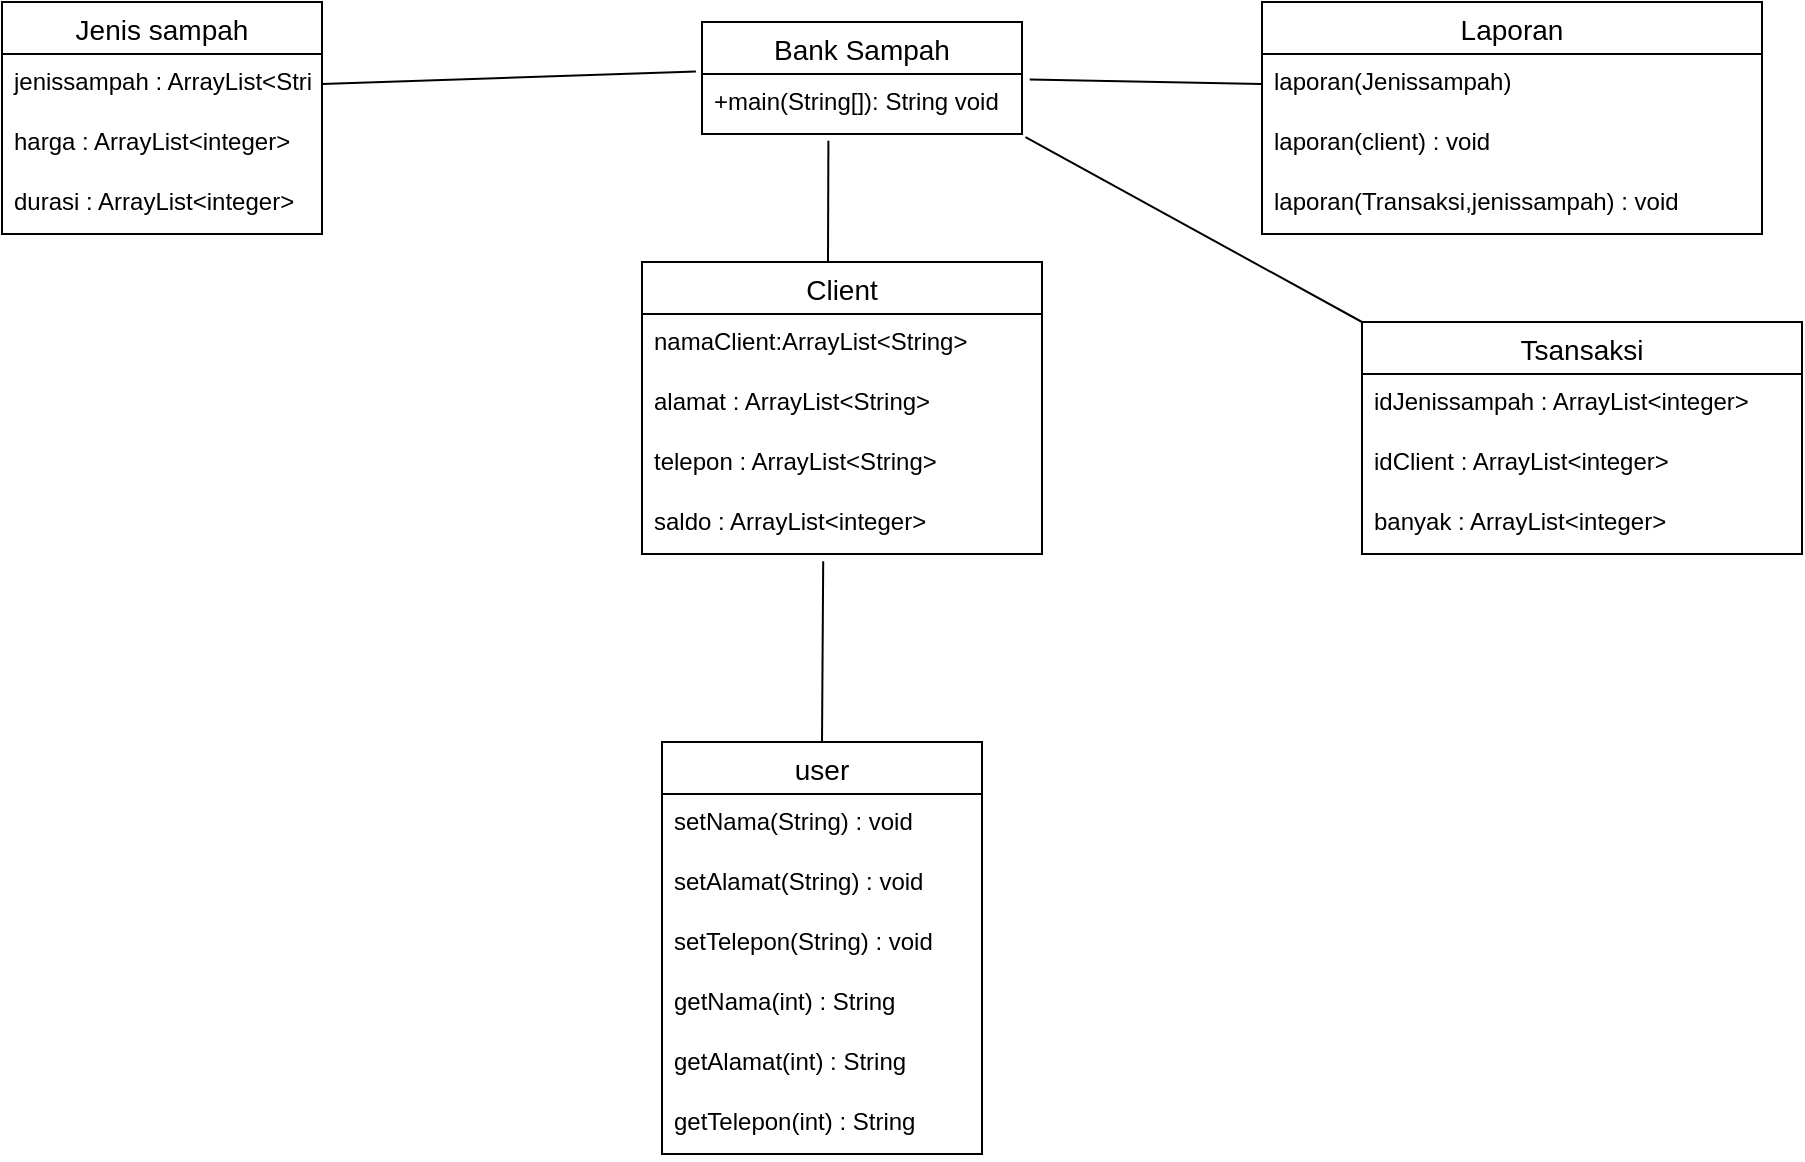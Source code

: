 <mxfile version="20.8.0" type="device"><diagram id="HZL4AEipBma1QLgFM-gG" name="Page-1"><mxGraphModel dx="1900" dy="619" grid="1" gridSize="10" guides="1" tooltips="1" connect="1" arrows="1" fold="1" page="1" pageScale="1" pageWidth="850" pageHeight="1100" math="0" shadow="0"><root><mxCell id="0"/><mxCell id="1" parent="0"/><mxCell id="ocXnKWbfFEzfG8e0p51d-14" value="Bank Sampah" style="swimlane;fontStyle=0;childLayout=stackLayout;horizontal=1;startSize=26;horizontalStack=0;resizeParent=1;resizeParentMax=0;resizeLast=0;collapsible=1;marginBottom=0;align=center;fontSize=14;" parent="1" vertex="1"><mxGeometry x="100" y="50" width="160" height="56" as="geometry"/></mxCell><mxCell id="ocXnKWbfFEzfG8e0p51d-15" value="+main(String[]): String void" style="text;strokeColor=none;fillColor=none;spacingLeft=4;spacingRight=4;overflow=hidden;rotatable=0;points=[[0,0.5],[1,0.5]];portConstraint=eastwest;fontSize=12;" parent="ocXnKWbfFEzfG8e0p51d-14" vertex="1"><mxGeometry y="26" width="160" height="30" as="geometry"/></mxCell><mxCell id="ocXnKWbfFEzfG8e0p51d-18" value="Client" style="swimlane;fontStyle=0;childLayout=stackLayout;horizontal=1;startSize=26;horizontalStack=0;resizeParent=1;resizeParentMax=0;resizeLast=0;collapsible=1;marginBottom=0;align=center;fontSize=14;" parent="1" vertex="1"><mxGeometry x="70" y="170" width="200" height="146" as="geometry"/></mxCell><mxCell id="ocXnKWbfFEzfG8e0p51d-19" value="namaClient:ArrayList&lt;String&gt;" style="text;strokeColor=none;fillColor=none;spacingLeft=4;spacingRight=4;overflow=hidden;rotatable=0;points=[[0,0.5],[1,0.5]];portConstraint=eastwest;fontSize=12;" parent="ocXnKWbfFEzfG8e0p51d-18" vertex="1"><mxGeometry y="26" width="200" height="30" as="geometry"/></mxCell><mxCell id="ocXnKWbfFEzfG8e0p51d-20" value="alamat : ArrayList&lt;String&gt;" style="text;strokeColor=none;fillColor=none;spacingLeft=4;spacingRight=4;overflow=hidden;rotatable=0;points=[[0,0.5],[1,0.5]];portConstraint=eastwest;fontSize=12;" parent="ocXnKWbfFEzfG8e0p51d-18" vertex="1"><mxGeometry y="56" width="200" height="30" as="geometry"/></mxCell><mxCell id="ocXnKWbfFEzfG8e0p51d-21" value="telepon : ArrayList&lt;String&gt;" style="text;strokeColor=none;fillColor=none;spacingLeft=4;spacingRight=4;overflow=hidden;rotatable=0;points=[[0,0.5],[1,0.5]];portConstraint=eastwest;fontSize=12;" parent="ocXnKWbfFEzfG8e0p51d-18" vertex="1"><mxGeometry y="86" width="200" height="30" as="geometry"/></mxCell><mxCell id="ocXnKWbfFEzfG8e0p51d-22" value="saldo : ArrayList&lt;integer&gt;" style="text;strokeColor=none;fillColor=none;spacingLeft=4;spacingRight=4;overflow=hidden;rotatable=0;points=[[0,0.5],[1,0.5]];portConstraint=eastwest;fontSize=12;" parent="ocXnKWbfFEzfG8e0p51d-18" vertex="1"><mxGeometry y="116" width="200" height="30" as="geometry"/></mxCell><mxCell id="ocXnKWbfFEzfG8e0p51d-28" value="" style="endArrow=none;html=1;rounded=0;entryX=0.395;entryY=1.113;entryDx=0;entryDy=0;entryPerimeter=0;" parent="1" target="ocXnKWbfFEzfG8e0p51d-15" edge="1"><mxGeometry width="50" height="50" relative="1" as="geometry"><mxPoint x="163" y="170" as="sourcePoint"/><mxPoint x="360" y="290" as="targetPoint"/></mxGeometry></mxCell><mxCell id="ocXnKWbfFEzfG8e0p51d-31" value="Laporan" style="swimlane;fontStyle=0;childLayout=stackLayout;horizontal=1;startSize=26;horizontalStack=0;resizeParent=1;resizeParentMax=0;resizeLast=0;collapsible=1;marginBottom=0;align=center;fontSize=14;" parent="1" vertex="1"><mxGeometry x="380" y="40" width="250" height="116" as="geometry"/></mxCell><mxCell id="ocXnKWbfFEzfG8e0p51d-32" value="laporan(Jenissampah)" style="text;strokeColor=none;fillColor=none;spacingLeft=4;spacingRight=4;overflow=hidden;rotatable=0;points=[[0,0.5],[1,0.5]];portConstraint=eastwest;fontSize=12;" parent="ocXnKWbfFEzfG8e0p51d-31" vertex="1"><mxGeometry y="26" width="250" height="30" as="geometry"/></mxCell><mxCell id="ocXnKWbfFEzfG8e0p51d-33" value="laporan(client) : void" style="text;strokeColor=none;fillColor=none;spacingLeft=4;spacingRight=4;overflow=hidden;rotatable=0;points=[[0,0.5],[1,0.5]];portConstraint=eastwest;fontSize=12;" parent="ocXnKWbfFEzfG8e0p51d-31" vertex="1"><mxGeometry y="56" width="250" height="30" as="geometry"/></mxCell><mxCell id="ocXnKWbfFEzfG8e0p51d-34" value="laporan(Transaksi,jenissampah) : void" style="text;strokeColor=none;fillColor=none;spacingLeft=4;spacingRight=4;overflow=hidden;rotatable=0;points=[[0,0.5],[1,0.5]];portConstraint=eastwest;fontSize=12;" parent="ocXnKWbfFEzfG8e0p51d-31" vertex="1"><mxGeometry y="86" width="250" height="30" as="geometry"/></mxCell><mxCell id="ocXnKWbfFEzfG8e0p51d-35" value="" style="endArrow=none;html=1;rounded=0;entryX=1.024;entryY=0.093;entryDx=0;entryDy=0;entryPerimeter=0;exitX=0;exitY=0.5;exitDx=0;exitDy=0;" parent="1" source="ocXnKWbfFEzfG8e0p51d-32" target="ocXnKWbfFEzfG8e0p51d-15" edge="1"><mxGeometry width="50" height="50" relative="1" as="geometry"><mxPoint x="310" y="340" as="sourcePoint"/><mxPoint x="360" y="290" as="targetPoint"/></mxGeometry></mxCell><mxCell id="ocXnKWbfFEzfG8e0p51d-36" value="Tsansaksi" style="swimlane;fontStyle=0;childLayout=stackLayout;horizontal=1;startSize=26;horizontalStack=0;resizeParent=1;resizeParentMax=0;resizeLast=0;collapsible=1;marginBottom=0;align=center;fontSize=14;" parent="1" vertex="1"><mxGeometry x="430" y="200" width="220" height="116" as="geometry"/></mxCell><mxCell id="ocXnKWbfFEzfG8e0p51d-37" value="idJenissampah : ArrayList&lt;integer&gt;" style="text;strokeColor=none;fillColor=none;spacingLeft=4;spacingRight=4;overflow=hidden;rotatable=0;points=[[0,0.5],[1,0.5]];portConstraint=eastwest;fontSize=12;" parent="ocXnKWbfFEzfG8e0p51d-36" vertex="1"><mxGeometry y="26" width="220" height="30" as="geometry"/></mxCell><mxCell id="ocXnKWbfFEzfG8e0p51d-38" value="idClient : ArrayList&lt;integer&gt;" style="text;strokeColor=none;fillColor=none;spacingLeft=4;spacingRight=4;overflow=hidden;rotatable=0;points=[[0,0.5],[1,0.5]];portConstraint=eastwest;fontSize=12;" parent="ocXnKWbfFEzfG8e0p51d-36" vertex="1"><mxGeometry y="56" width="220" height="30" as="geometry"/></mxCell><mxCell id="ocXnKWbfFEzfG8e0p51d-39" value="banyak : ArrayList&lt;integer&gt;" style="text;strokeColor=none;fillColor=none;spacingLeft=4;spacingRight=4;overflow=hidden;rotatable=0;points=[[0,0.5],[1,0.5]];portConstraint=eastwest;fontSize=12;" parent="ocXnKWbfFEzfG8e0p51d-36" vertex="1"><mxGeometry y="86" width="220" height="30" as="geometry"/></mxCell><mxCell id="ocXnKWbfFEzfG8e0p51d-40" value="" style="endArrow=none;html=1;rounded=0;entryX=1.011;entryY=1.053;entryDx=0;entryDy=0;entryPerimeter=0;exitX=0;exitY=0;exitDx=0;exitDy=0;" parent="1" source="ocXnKWbfFEzfG8e0p51d-36" target="ocXnKWbfFEzfG8e0p51d-15" edge="1"><mxGeometry width="50" height="50" relative="1" as="geometry"><mxPoint x="310" y="340" as="sourcePoint"/><mxPoint x="360" y="290" as="targetPoint"/></mxGeometry></mxCell><mxCell id="ocXnKWbfFEzfG8e0p51d-41" value="Jenis sampah" style="swimlane;fontStyle=0;childLayout=stackLayout;horizontal=1;startSize=26;horizontalStack=0;resizeParent=1;resizeParentMax=0;resizeLast=0;collapsible=1;marginBottom=0;align=center;fontSize=14;" parent="1" vertex="1"><mxGeometry x="-250" y="40" width="160" height="116" as="geometry"/></mxCell><mxCell id="ocXnKWbfFEzfG8e0p51d-42" value="jenissampah : ArrayList&lt;String&gt;" style="text;strokeColor=none;fillColor=none;spacingLeft=4;spacingRight=4;overflow=hidden;rotatable=0;points=[[0,0.5],[1,0.5]];portConstraint=eastwest;fontSize=12;" parent="ocXnKWbfFEzfG8e0p51d-41" vertex="1"><mxGeometry y="26" width="160" height="30" as="geometry"/></mxCell><mxCell id="ocXnKWbfFEzfG8e0p51d-43" value="harga : ArrayList&lt;integer&gt;" style="text;strokeColor=none;fillColor=none;spacingLeft=4;spacingRight=4;overflow=hidden;rotatable=0;points=[[0,0.5],[1,0.5]];portConstraint=eastwest;fontSize=12;" parent="ocXnKWbfFEzfG8e0p51d-41" vertex="1"><mxGeometry y="56" width="160" height="30" as="geometry"/></mxCell><mxCell id="ocXnKWbfFEzfG8e0p51d-44" value="durasi : ArrayList&lt;integer&gt;" style="text;strokeColor=none;fillColor=none;spacingLeft=4;spacingRight=4;overflow=hidden;rotatable=0;points=[[0,0.5],[1,0.5]];portConstraint=eastwest;fontSize=12;" parent="ocXnKWbfFEzfG8e0p51d-41" vertex="1"><mxGeometry y="86" width="160" height="30" as="geometry"/></mxCell><mxCell id="ocXnKWbfFEzfG8e0p51d-45" value="" style="endArrow=none;html=1;rounded=0;entryX=-0.019;entryY=-0.04;entryDx=0;entryDy=0;entryPerimeter=0;exitX=1;exitY=0.5;exitDx=0;exitDy=0;" parent="1" source="ocXnKWbfFEzfG8e0p51d-42" target="ocXnKWbfFEzfG8e0p51d-15" edge="1"><mxGeometry width="50" height="50" relative="1" as="geometry"><mxPoint x="-90" y="340" as="sourcePoint"/><mxPoint x="-40" y="290" as="targetPoint"/></mxGeometry></mxCell><mxCell id="ocXnKWbfFEzfG8e0p51d-46" value="user" style="swimlane;fontStyle=0;childLayout=stackLayout;horizontal=1;startSize=26;horizontalStack=0;resizeParent=1;resizeParentMax=0;resizeLast=0;collapsible=1;marginBottom=0;align=center;fontSize=14;" parent="1" vertex="1"><mxGeometry x="80" y="410" width="160" height="206" as="geometry"/></mxCell><mxCell id="ocXnKWbfFEzfG8e0p51d-47" value="setNama(String) : void" style="text;strokeColor=none;fillColor=none;spacingLeft=4;spacingRight=4;overflow=hidden;rotatable=0;points=[[0,0.5],[1,0.5]];portConstraint=eastwest;fontSize=12;" parent="ocXnKWbfFEzfG8e0p51d-46" vertex="1"><mxGeometry y="26" width="160" height="30" as="geometry"/></mxCell><mxCell id="ocXnKWbfFEzfG8e0p51d-48" value="setAlamat(String) : void" style="text;strokeColor=none;fillColor=none;spacingLeft=4;spacingRight=4;overflow=hidden;rotatable=0;points=[[0,0.5],[1,0.5]];portConstraint=eastwest;fontSize=12;" parent="ocXnKWbfFEzfG8e0p51d-46" vertex="1"><mxGeometry y="56" width="160" height="30" as="geometry"/></mxCell><mxCell id="ocXnKWbfFEzfG8e0p51d-49" value="setTelepon(String) : void" style="text;strokeColor=none;fillColor=none;spacingLeft=4;spacingRight=4;overflow=hidden;rotatable=0;points=[[0,0.5],[1,0.5]];portConstraint=eastwest;fontSize=12;" parent="ocXnKWbfFEzfG8e0p51d-46" vertex="1"><mxGeometry y="86" width="160" height="30" as="geometry"/></mxCell><mxCell id="ocXnKWbfFEzfG8e0p51d-50" value="getNama(int) : String" style="text;strokeColor=none;fillColor=none;spacingLeft=4;spacingRight=4;overflow=hidden;rotatable=0;points=[[0,0.5],[1,0.5]];portConstraint=eastwest;fontSize=12;" parent="ocXnKWbfFEzfG8e0p51d-46" vertex="1"><mxGeometry y="116" width="160" height="30" as="geometry"/></mxCell><mxCell id="ocXnKWbfFEzfG8e0p51d-51" value="getAlamat(int) : String" style="text;strokeColor=none;fillColor=none;spacingLeft=4;spacingRight=4;overflow=hidden;rotatable=0;points=[[0,0.5],[1,0.5]];portConstraint=eastwest;fontSize=12;" parent="ocXnKWbfFEzfG8e0p51d-46" vertex="1"><mxGeometry y="146" width="160" height="30" as="geometry"/></mxCell><mxCell id="ocXnKWbfFEzfG8e0p51d-52" value="getTelepon(int) : String" style="text;strokeColor=none;fillColor=none;spacingLeft=4;spacingRight=4;overflow=hidden;rotatable=0;points=[[0,0.5],[1,0.5]];portConstraint=eastwest;fontSize=12;" parent="ocXnKWbfFEzfG8e0p51d-46" vertex="1"><mxGeometry y="176" width="160" height="30" as="geometry"/></mxCell><mxCell id="ocXnKWbfFEzfG8e0p51d-53" value="" style="endArrow=none;html=1;rounded=0;entryX=0.453;entryY=1.12;entryDx=0;entryDy=0;entryPerimeter=0;exitX=0.5;exitY=0;exitDx=0;exitDy=0;" parent="1" target="ocXnKWbfFEzfG8e0p51d-22" edge="1" source="ocXnKWbfFEzfG8e0p51d-46"><mxGeometry width="50" height="50" relative="1" as="geometry"><mxPoint x="100" y="410" as="sourcePoint"/><mxPoint x="-40" y="290" as="targetPoint"/></mxGeometry></mxCell></root></mxGraphModel></diagram></mxfile>